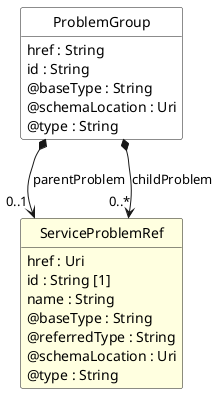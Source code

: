 @startuml
hide circle
hide methods
hide stereotype
show <<Enumeration>> stereotype
skinparam class {
   BackgroundColor<<Enumeration>> #E6F5F7
   BackgroundColor<<Ref>> #FFFFE0
   BackgroundColor<<Pivot>> #FFFFFFF
   BackgroundColor<<SimpleType>> #E2F0DA
   BackgroundColor #FCF2E3
}

class ProblemGroup <<Pivot>> {
    href : String
    id : String
    @baseType : String
    @schemaLocation : Uri
    @type : String
}

class ServiceProblemRef  <<Ref>> {
    href : Uri
    id : String [1]
    name : String
    @baseType : String
    @referredType : String
    @schemaLocation : Uri
    @type : String
}

ProblemGroup *-->  "0..1" ServiceProblemRef : parentProblem

ProblemGroup *-->  "0..*" ServiceProblemRef : childProblem

@enduml